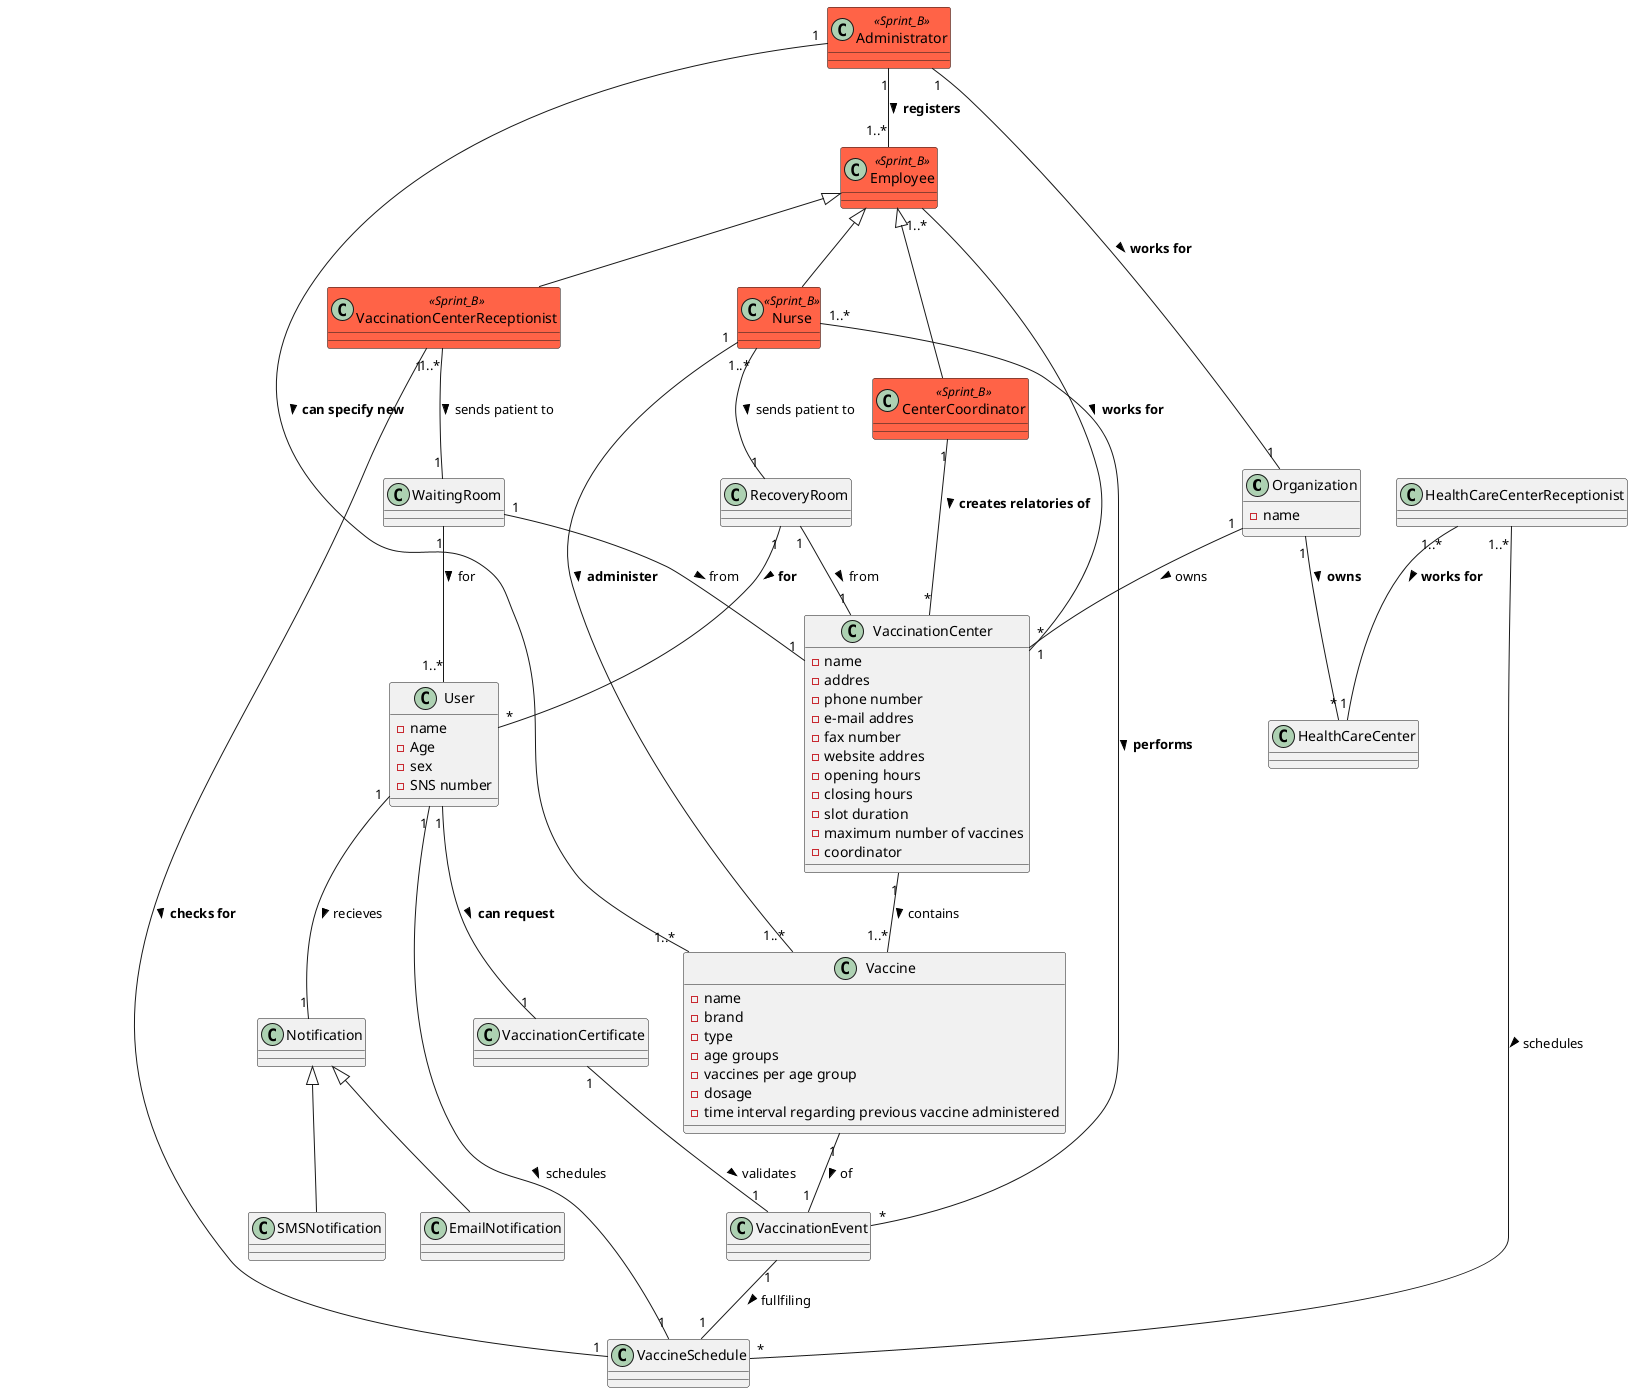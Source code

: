 @startuml

'class enumeration
class Organization
class VaccinationCenter
class CenterCoordinator <<Sprint_B>> extends Employee
class VaccinationEvent
class Employee <<Sprint_B>>
class Nurse <<Sprint_B>> extends Employee
class VaccinationCenterReceptionist <<Sprint_B>> extends Employee
class HealthCareCenterReceptionist
class VaccinationCertificate
class User
class WaitingRoom
class RecoveryRoom
class HealthCareCenter
class VaccinationCertificate
class Notification
class EmailNotification extends Notification
class SMSNotification extends Notification
class VaccineSchedule
class Vaccine
class Administrator <<Sprint_B>>

skinparam class {
BackgroundColor<<SprintB>> Tomato
}

'class componets
class User {
-name
-Age
-sex
-SNS number
}

class VaccinationCenter {
-name
-addres
-phone number
-e-mail addres
-fax number
-website addres
-opening hours
-closing hours
-slot duration
-maximum number of vaccines
-coordinator
}

class Vaccine {
-name
-brand
-type
-age groups
-vaccines per age group
-dosage
-time interval regarding previous vaccine administered
}

class Organization {
-name
}

'class relation
'Old
'Organization -d- VaccinationCenter : owns >
'Organization -d- HealthCareCenter : **owns** >
'CenterCoordinator -u- Organization : works for >
'CenterCoordinator -- VaccinationCenter : creates relatories of >
'Administrator -- Organization : works for >
'Administrator -- Vaccine : can specify new >
'Employee -- VaccinationCenter : works for >
'Nurse -- Vaccine : administer >
'VaccinationCenterReceptionist -- VaccineSchedule : checks for >
'HealthCareCenterReceptionist -- HealthCareCenter : works for >
'HealthCareCenterReceptionist -- VaccineSchedule : schedules >
'VaccineSchedule -- User : schedules <
'VaccineSchedule -- VaccinationEvent : fullfiling >
'Vaccine -- VaccinationEvent : of >
'VaccinationCenterReceptionist -- WaitingRoom : send patient to >
'Nurse -- RecoveryRoom : sends patient to >
'User -- Notification : recieves >
'User -- VaccinationCertificate : can request >
'RecoveryRoom -- User : for >
'RecoveryRoom -- VaccinationCenter : from >
'WaitingRoom -- User : for >
'WaitingRoom -- VaccinationCenter : from >
'VaccinationCenter -- Vaccine : contains >


Organization "1" -- "*" VaccinationCenter : owns >
Organization "1" -- "*" HealthCareCenter : **owns** >
Administrator "1" -- "1..*" Employee : **registers** >
CenterCoordinator "1" -- "*" VaccinationCenter : **creates relatories of** >
Administrator "1" -- "1" Organization : **works for** >
Administrator "1" -- "1..*" Vaccine : **can specify new** >
Employee "1..*" -- "1" VaccinationCenter : **works for** >
Nurse "1" -- "1..*" Vaccine : **administer** >
VaccinationCenterReceptionist "1" -- "1" VaccineSchedule : **checks for** >
HealthCareCenterReceptionist "1..*" -- "1" HealthCareCenter : **works for** >
HealthCareCenterReceptionist "1..*" -- "*" VaccineSchedule : schedules >
VaccinationEvent "1" -- "1" VaccineSchedule : fullfiling >
Vaccine "1" -- "1" VaccinationEvent : of >
User "1" -- "1" VaccineSchedule : schedules >
Nurse "1..*" -- "*" VaccinationEvent : **performs** >
VaccinationCenterReceptionist "1..*" -- "1" WaitingRoom : sends patient to >
VaccinationCertificate "1" -- "1" VaccinationEvent : validates >
Nurse "1..*" -- "1" RecoveryRoom : sends patient to >
User "1" -- "1" Notification : recieves >
User "1" -- "1" VaccinationCertificate : **can request** >
RecoveryRoom "1" -- "*" User : **for** >
RecoveryRoom "1" -- "1" VaccinationCenter : from >
WaitingRoom "1" -- "1..*" User : for >
WaitingRoom "1" -- "1" VaccinationCenter : from >
VaccinationCenter "1" -- "1..*" Vaccine : contains >








@enduml